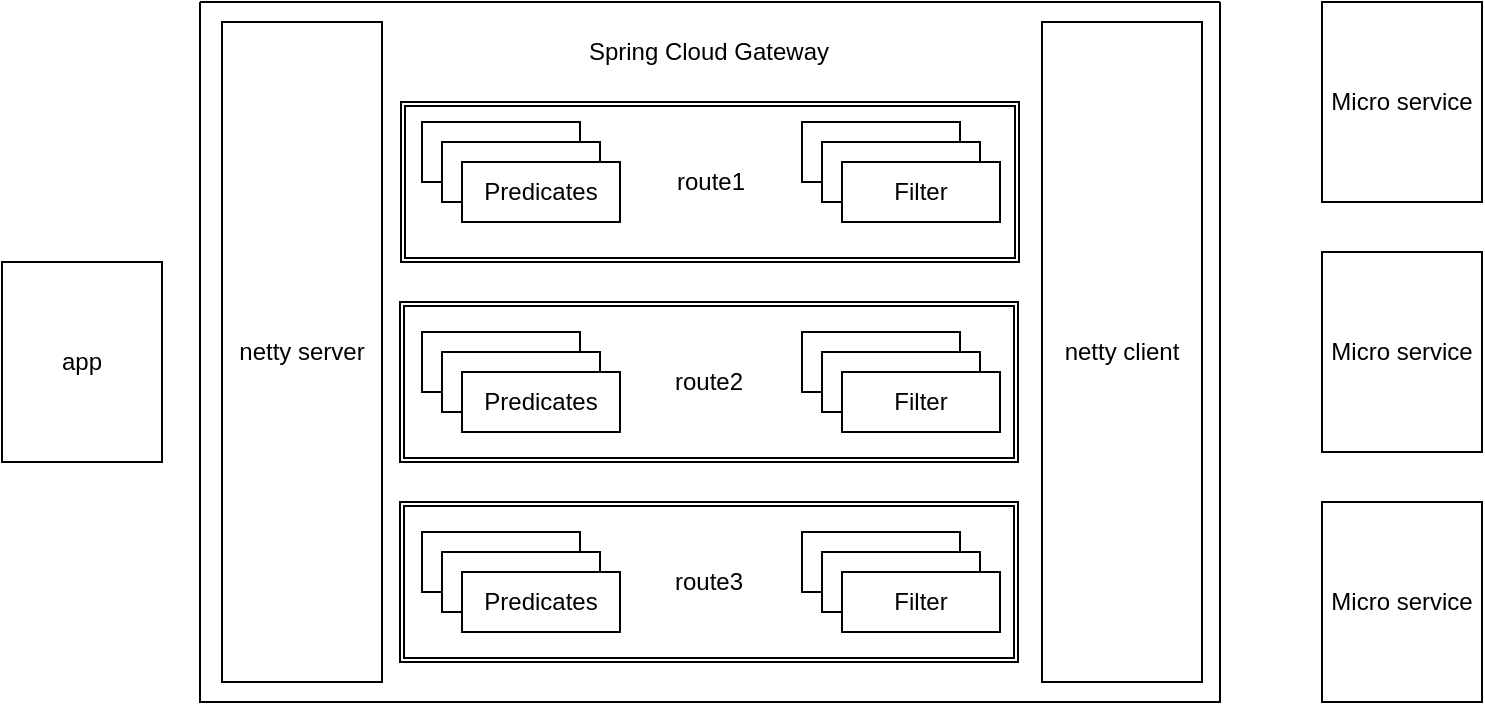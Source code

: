 <mxfile version="21.1.7" type="github">
  <diagram name="第 1 页" id="UMKe7boQyQvVgF7eeS5S">
    <mxGraphModel dx="954" dy="534" grid="1" gridSize="10" guides="1" tooltips="1" connect="1" arrows="1" fold="1" page="1" pageScale="1" pageWidth="827" pageHeight="1169" background="none" math="0" shadow="0">
      <root>
        <mxCell id="0" />
        <mxCell id="1" parent="0" />
        <mxCell id="vj97C6_zLhzSEE0nZoeH-1" value="" style="swimlane;startSize=0;" vertex="1" parent="1">
          <mxGeometry x="159" y="70" width="510" height="350" as="geometry" />
        </mxCell>
        <mxCell id="vj97C6_zLhzSEE0nZoeH-7" value="netty server" style="whiteSpace=wrap;html=1;" vertex="1" parent="vj97C6_zLhzSEE0nZoeH-1">
          <mxGeometry x="11" y="10" width="80" height="330" as="geometry" />
        </mxCell>
        <mxCell id="vj97C6_zLhzSEE0nZoeH-8" value="netty client" style="whiteSpace=wrap;html=1;" vertex="1" parent="vj97C6_zLhzSEE0nZoeH-1">
          <mxGeometry x="421" y="10" width="80" height="330" as="geometry" />
        </mxCell>
        <mxCell id="vj97C6_zLhzSEE0nZoeH-9" value="route1" style="shape=ext;double=1;rounded=0;whiteSpace=wrap;html=1;" vertex="1" parent="vj97C6_zLhzSEE0nZoeH-1">
          <mxGeometry x="100.5" y="50" width="309" height="80" as="geometry" />
        </mxCell>
        <mxCell id="vj97C6_zLhzSEE0nZoeH-10" value="route2" style="shape=ext;double=1;rounded=0;whiteSpace=wrap;html=1;" vertex="1" parent="vj97C6_zLhzSEE0nZoeH-1">
          <mxGeometry x="100" y="150" width="309" height="80" as="geometry" />
        </mxCell>
        <mxCell id="vj97C6_zLhzSEE0nZoeH-11" value="route3" style="shape=ext;double=1;rounded=0;whiteSpace=wrap;html=1;" vertex="1" parent="vj97C6_zLhzSEE0nZoeH-1">
          <mxGeometry x="100" y="250" width="309" height="80" as="geometry" />
        </mxCell>
        <mxCell id="vj97C6_zLhzSEE0nZoeH-12" value="Spring Cloud Gateway" style="text;html=1;strokeColor=none;fillColor=none;align=center;verticalAlign=middle;whiteSpace=wrap;rounded=0;" vertex="1" parent="vj97C6_zLhzSEE0nZoeH-1">
          <mxGeometry x="182" y="10" width="145" height="30" as="geometry" />
        </mxCell>
        <mxCell id="vj97C6_zLhzSEE0nZoeH-13" value="Predicates" style="rounded=0;whiteSpace=wrap;html=1;" vertex="1" parent="vj97C6_zLhzSEE0nZoeH-1">
          <mxGeometry x="111" y="60" width="79" height="30" as="geometry" />
        </mxCell>
        <mxCell id="vj97C6_zLhzSEE0nZoeH-16" value="Predicates" style="rounded=0;whiteSpace=wrap;html=1;" vertex="1" parent="vj97C6_zLhzSEE0nZoeH-1">
          <mxGeometry x="111" y="165" width="79" height="30" as="geometry" />
        </mxCell>
        <mxCell id="vj97C6_zLhzSEE0nZoeH-17" value="Predicates" style="rounded=0;whiteSpace=wrap;html=1;" vertex="1" parent="vj97C6_zLhzSEE0nZoeH-1">
          <mxGeometry x="121" y="175" width="79" height="30" as="geometry" />
        </mxCell>
        <mxCell id="vj97C6_zLhzSEE0nZoeH-18" value="Predicates" style="rounded=0;whiteSpace=wrap;html=1;" vertex="1" parent="vj97C6_zLhzSEE0nZoeH-1">
          <mxGeometry x="131" y="185" width="79" height="30" as="geometry" />
        </mxCell>
        <mxCell id="vj97C6_zLhzSEE0nZoeH-19" value="Predicates" style="rounded=0;whiteSpace=wrap;html=1;" vertex="1" parent="vj97C6_zLhzSEE0nZoeH-1">
          <mxGeometry x="111" y="265" width="79" height="30" as="geometry" />
        </mxCell>
        <mxCell id="vj97C6_zLhzSEE0nZoeH-20" value="Predicates" style="rounded=0;whiteSpace=wrap;html=1;" vertex="1" parent="vj97C6_zLhzSEE0nZoeH-1">
          <mxGeometry x="121" y="275" width="79" height="30" as="geometry" />
        </mxCell>
        <mxCell id="vj97C6_zLhzSEE0nZoeH-21" value="Predicates" style="rounded=0;whiteSpace=wrap;html=1;" vertex="1" parent="vj97C6_zLhzSEE0nZoeH-1">
          <mxGeometry x="131" y="285" width="79" height="30" as="geometry" />
        </mxCell>
        <mxCell id="vj97C6_zLhzSEE0nZoeH-22" value="Filter" style="rounded=0;whiteSpace=wrap;html=1;" vertex="1" parent="vj97C6_zLhzSEE0nZoeH-1">
          <mxGeometry x="301" y="60" width="79" height="30" as="geometry" />
        </mxCell>
        <mxCell id="vj97C6_zLhzSEE0nZoeH-32" value="Filter" style="rounded=0;whiteSpace=wrap;html=1;" vertex="1" parent="vj97C6_zLhzSEE0nZoeH-1">
          <mxGeometry x="301" y="165" width="79" height="30" as="geometry" />
        </mxCell>
        <mxCell id="vj97C6_zLhzSEE0nZoeH-33" value="Filter" style="rounded=0;whiteSpace=wrap;html=1;" vertex="1" parent="vj97C6_zLhzSEE0nZoeH-1">
          <mxGeometry x="311" y="175" width="79" height="30" as="geometry" />
        </mxCell>
        <mxCell id="vj97C6_zLhzSEE0nZoeH-34" value="Filter" style="rounded=0;whiteSpace=wrap;html=1;" vertex="1" parent="vj97C6_zLhzSEE0nZoeH-1">
          <mxGeometry x="321" y="185" width="79" height="30" as="geometry" />
        </mxCell>
        <mxCell id="vj97C6_zLhzSEE0nZoeH-35" value="Filter" style="rounded=0;whiteSpace=wrap;html=1;" vertex="1" parent="vj97C6_zLhzSEE0nZoeH-1">
          <mxGeometry x="301" y="265" width="79" height="30" as="geometry" />
        </mxCell>
        <mxCell id="vj97C6_zLhzSEE0nZoeH-36" value="Filter" style="rounded=0;whiteSpace=wrap;html=1;" vertex="1" parent="vj97C6_zLhzSEE0nZoeH-1">
          <mxGeometry x="311" y="275" width="79" height="30" as="geometry" />
        </mxCell>
        <mxCell id="vj97C6_zLhzSEE0nZoeH-37" value="Filter" style="rounded=0;whiteSpace=wrap;html=1;" vertex="1" parent="vj97C6_zLhzSEE0nZoeH-1">
          <mxGeometry x="321" y="285" width="79" height="30" as="geometry" />
        </mxCell>
        <mxCell id="vj97C6_zLhzSEE0nZoeH-4" value="app" style="whiteSpace=wrap;html=1;" vertex="1" parent="1">
          <mxGeometry x="60" y="200" width="80" height="100" as="geometry" />
        </mxCell>
        <mxCell id="vj97C6_zLhzSEE0nZoeH-14" value="Predicates" style="rounded=0;whiteSpace=wrap;html=1;" vertex="1" parent="1">
          <mxGeometry x="280" y="140" width="79" height="30" as="geometry" />
        </mxCell>
        <mxCell id="vj97C6_zLhzSEE0nZoeH-15" value="Predicates" style="rounded=0;whiteSpace=wrap;html=1;" vertex="1" parent="1">
          <mxGeometry x="290" y="150" width="79" height="30" as="geometry" />
        </mxCell>
        <mxCell id="vj97C6_zLhzSEE0nZoeH-28" value="Filter" style="rounded=0;whiteSpace=wrap;html=1;" vertex="1" parent="1">
          <mxGeometry x="470" y="140" width="79" height="30" as="geometry" />
        </mxCell>
        <mxCell id="vj97C6_zLhzSEE0nZoeH-29" value="Filter" style="rounded=0;whiteSpace=wrap;html=1;" vertex="1" parent="1">
          <mxGeometry x="480" y="150" width="79" height="30" as="geometry" />
        </mxCell>
        <mxCell id="vj97C6_zLhzSEE0nZoeH-38" value="Micro service" style="whiteSpace=wrap;html=1;" vertex="1" parent="1">
          <mxGeometry x="720" y="70" width="80" height="100" as="geometry" />
        </mxCell>
        <mxCell id="vj97C6_zLhzSEE0nZoeH-39" value="Micro service" style="whiteSpace=wrap;html=1;" vertex="1" parent="1">
          <mxGeometry x="720" y="195" width="80" height="100" as="geometry" />
        </mxCell>
        <mxCell id="vj97C6_zLhzSEE0nZoeH-40" value="Micro service" style="whiteSpace=wrap;html=1;" vertex="1" parent="1">
          <mxGeometry x="720" y="320" width="80" height="100" as="geometry" />
        </mxCell>
      </root>
    </mxGraphModel>
  </diagram>
</mxfile>
